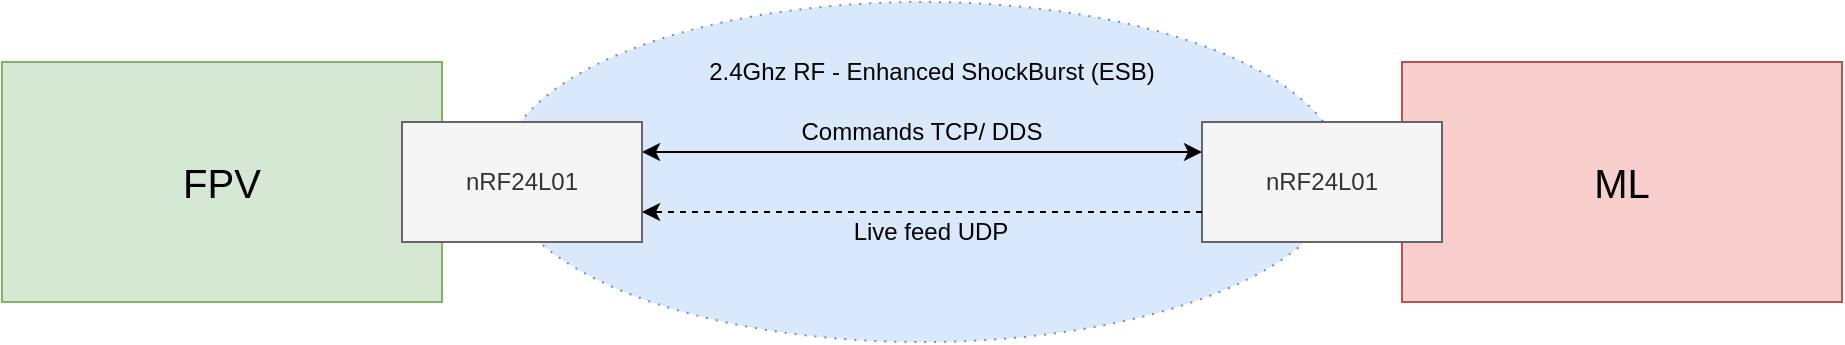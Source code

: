 <mxfile version="22.1.2" type="device">
  <diagram name="Page-1" id="7G1OyqcH1VZ-f0cwAxu6">
    <mxGraphModel dx="1418" dy="828" grid="1" gridSize="10" guides="1" tooltips="1" connect="1" arrows="1" fold="1" page="1" pageScale="1" pageWidth="1169" pageHeight="827" math="0" shadow="0">
      <root>
        <mxCell id="0" />
        <mxCell id="1" parent="0" />
        <mxCell id="dH5C9FlS4O6RnlaBn-mB-2" value="&lt;span style=&quot;font-size: 20px;&quot;&gt;ML&lt;/span&gt;" style="rounded=0;whiteSpace=wrap;html=1;fillColor=#f8cecc;strokeColor=#b85450;" parent="1" vertex="1">
          <mxGeometry x="820" y="130" width="220" height="120" as="geometry" />
        </mxCell>
        <mxCell id="dH5C9FlS4O6RnlaBn-mB-15" value="&lt;font style=&quot;font-size: 20px;&quot;&gt;FPV&lt;/font&gt;" style="rounded=0;whiteSpace=wrap;html=1;fillColor=#d5e8d4;strokeColor=#82b366;" parent="1" vertex="1">
          <mxGeometry x="120" y="130" width="220" height="120" as="geometry" />
        </mxCell>
        <mxCell id="dH5C9FlS4O6RnlaBn-mB-16" value="" style="ellipse;whiteSpace=wrap;html=1;fillColor=#dae8fc;dashed=1;dashPattern=1 4;strokeColor=#6c8ebf;" parent="1" vertex="1">
          <mxGeometry x="370" y="100" width="420" height="170" as="geometry" />
        </mxCell>
        <mxCell id="dH5C9FlS4O6RnlaBn-mB-1" value="nRF24L01 " style="rounded=0;whiteSpace=wrap;html=1;fillColor=#f5f5f5;fontColor=#333333;strokeColor=#666666;" parent="1" vertex="1">
          <mxGeometry x="720" y="160" width="120" height="60" as="geometry" />
        </mxCell>
        <mxCell id="dH5C9FlS4O6RnlaBn-mB-13" value="" style="endArrow=classic;startArrow=classic;html=1;rounded=0;exitX=1;exitY=0.25;exitDx=0;exitDy=0;entryX=0;entryY=0.25;entryDx=0;entryDy=0;" parent="1" source="dH5C9FlS4O6RnlaBn-mB-3" target="dH5C9FlS4O6RnlaBn-mB-1" edge="1">
          <mxGeometry width="50" height="50" relative="1" as="geometry">
            <mxPoint x="530" y="220.06" as="sourcePoint" />
            <mxPoint x="640" y="200" as="targetPoint" />
          </mxGeometry>
        </mxCell>
        <mxCell id="dH5C9FlS4O6RnlaBn-mB-3" value="nRF24L01 " style="rounded=0;whiteSpace=wrap;html=1;fillColor=#f5f5f5;fontColor=#333333;strokeColor=#666666;" parent="1" vertex="1">
          <mxGeometry x="320" y="160" width="120" height="60" as="geometry" />
        </mxCell>
        <mxCell id="dH5C9FlS4O6RnlaBn-mB-19" value="Commands TCP/ DDS" style="text;html=1;strokeColor=none;fillColor=none;align=center;verticalAlign=middle;whiteSpace=wrap;rounded=0;" parent="1" vertex="1">
          <mxGeometry x="499" y="160" width="162" height="10" as="geometry" />
        </mxCell>
        <mxCell id="4q5XhUCpvWr2QT1ugMpi-10" value="2.4Ghz RF -&amp;nbsp;Enhanced ShockBurst (ESB) " style="text;html=1;strokeColor=none;fillColor=none;align=center;verticalAlign=middle;whiteSpace=wrap;rounded=0;" vertex="1" parent="1">
          <mxGeometry x="465" y="120" width="240" height="30" as="geometry" />
        </mxCell>
        <mxCell id="4q5XhUCpvWr2QT1ugMpi-49" value="" style="endArrow=classic;html=1;rounded=0;exitX=0;exitY=0.75;exitDx=0;exitDy=0;entryX=1;entryY=0.75;entryDx=0;entryDy=0;dashed=1;" edge="1" parent="1" source="dH5C9FlS4O6RnlaBn-mB-1" target="dH5C9FlS4O6RnlaBn-mB-3">
          <mxGeometry width="50" height="50" relative="1" as="geometry">
            <mxPoint x="210" y="430" as="sourcePoint" />
            <mxPoint x="260" y="380" as="targetPoint" />
          </mxGeometry>
        </mxCell>
        <mxCell id="4q5XhUCpvWr2QT1ugMpi-50" value="Live feed UDP" style="text;html=1;strokeColor=none;fillColor=none;align=center;verticalAlign=middle;whiteSpace=wrap;rounded=0;" vertex="1" parent="1">
          <mxGeometry x="537" y="210" width="95" height="10" as="geometry" />
        </mxCell>
      </root>
    </mxGraphModel>
  </diagram>
</mxfile>
